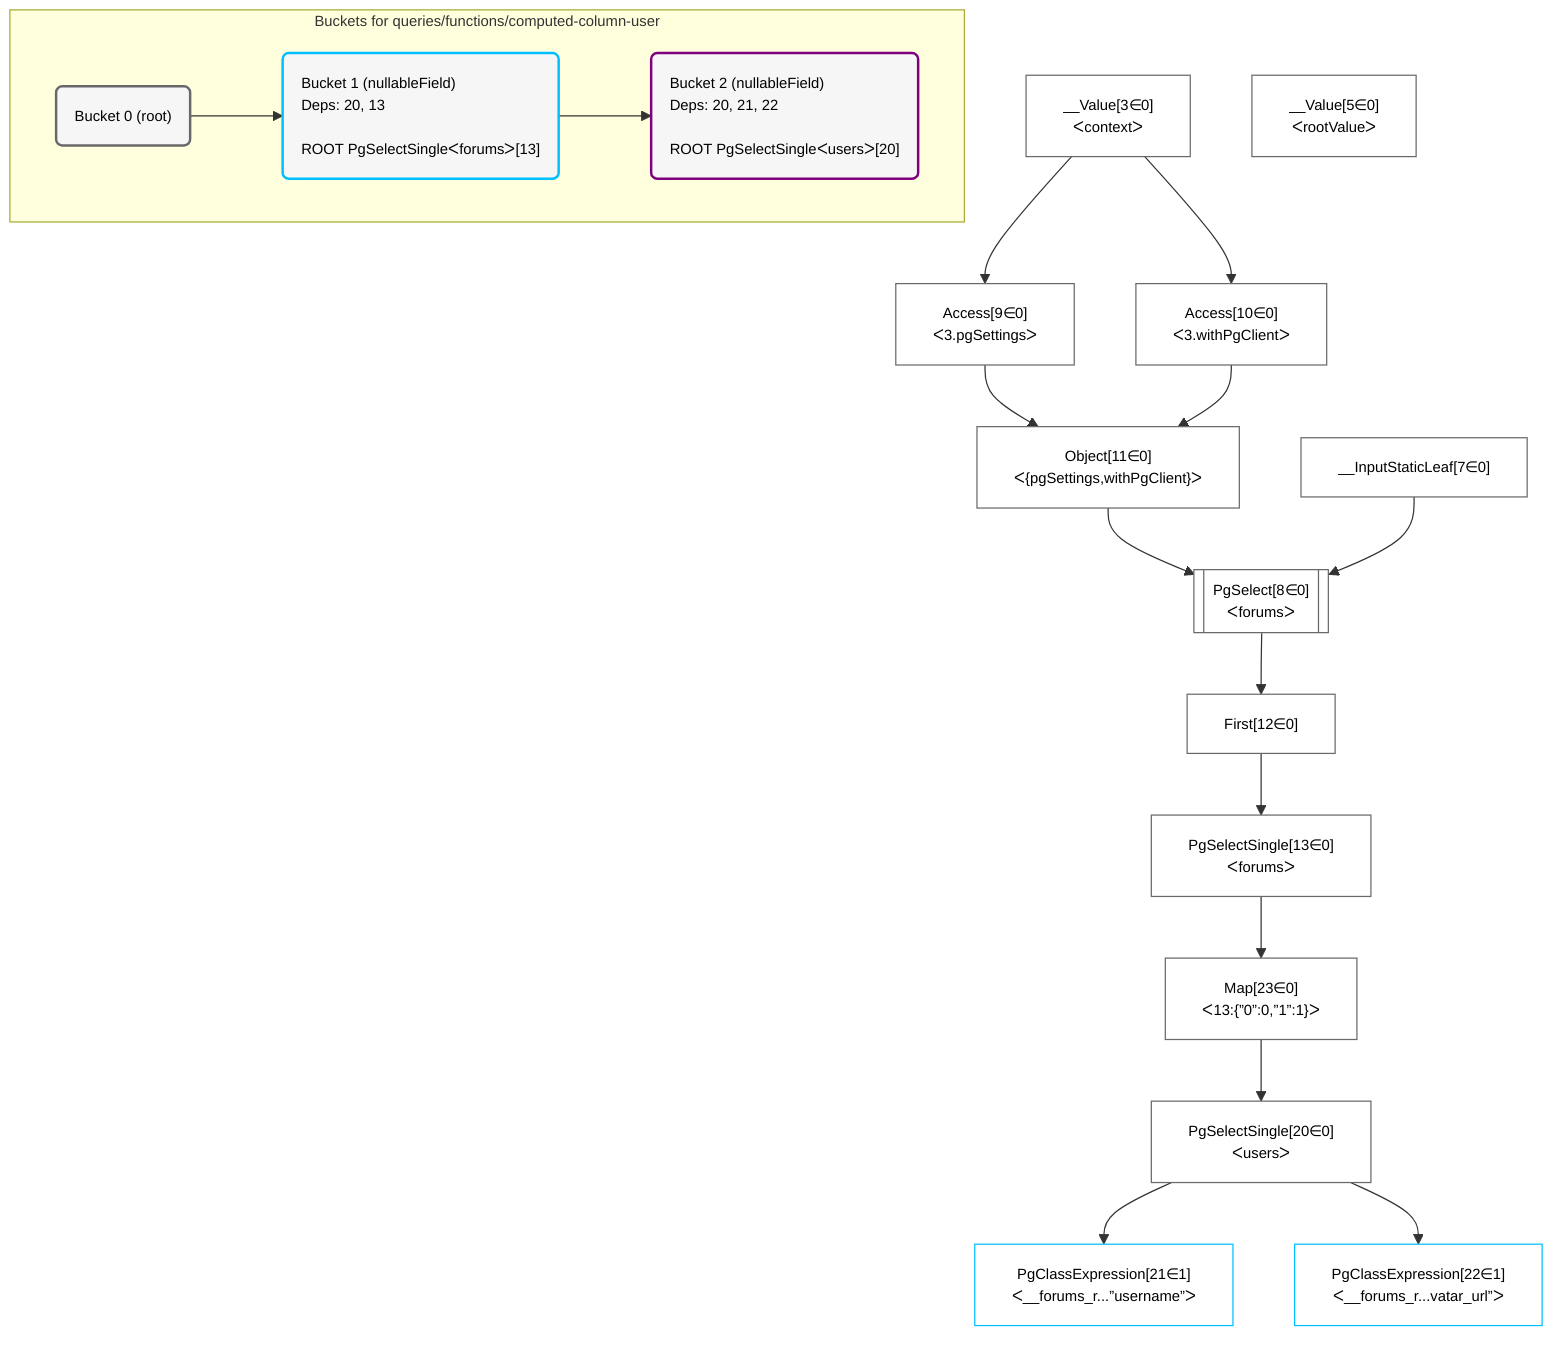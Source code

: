 %%{init: {'themeVariables': { 'fontSize': '12px'}}}%%
graph TD
    classDef path fill:#eee,stroke:#000,color:#000
    classDef plan fill:#fff,stroke-width:1px,color:#000
    classDef itemplan fill:#fff,stroke-width:2px,color:#000
    classDef sideeffectplan fill:#f00,stroke-width:2px,color:#000
    classDef bucket fill:#f6f6f6,color:#000,stroke-width:2px,text-align:left


    %% define steps
    __Value3["__Value[3∈0]<br />ᐸcontextᐳ"]:::plan
    __Value5["__Value[5∈0]<br />ᐸrootValueᐳ"]:::plan
    __InputStaticLeaf7["__InputStaticLeaf[7∈0]"]:::plan
    Access9["Access[9∈0]<br />ᐸ3.pgSettingsᐳ"]:::plan
    Access10["Access[10∈0]<br />ᐸ3.withPgClientᐳ"]:::plan
    Object11["Object[11∈0]<br />ᐸ{pgSettings,withPgClient}ᐳ"]:::plan
    PgSelect8[["PgSelect[8∈0]<br />ᐸforumsᐳ"]]:::plan
    First12["First[12∈0]"]:::plan
    PgSelectSingle13["PgSelectSingle[13∈0]<br />ᐸforumsᐳ"]:::plan
    Map23["Map[23∈0]<br />ᐸ13:{”0”:0,”1”:1}ᐳ"]:::plan
    PgSelectSingle20["PgSelectSingle[20∈0]<br />ᐸusersᐳ"]:::plan
    PgClassExpression21["PgClassExpression[21∈1]<br />ᐸ__forums_r...”username”ᐳ"]:::plan
    PgClassExpression22["PgClassExpression[22∈1]<br />ᐸ__forums_r...vatar_url”ᐳ"]:::plan

    %% plan dependencies
    __Value3 --> Access9
    __Value3 --> Access10
    Access9 & Access10 --> Object11
    Object11 & __InputStaticLeaf7 --> PgSelect8
    PgSelect8 --> First12
    First12 --> PgSelectSingle13
    PgSelectSingle13 --> Map23
    Map23 --> PgSelectSingle20
    PgSelectSingle20 --> PgClassExpression21
    PgSelectSingle20 --> PgClassExpression22

    subgraph "Buckets for queries/functions/computed-column-user"
    Bucket0("Bucket 0 (root)"):::bucket
    classDef bucket0 stroke:#696969
    class Bucket0,__Value3,__Value5,__InputStaticLeaf7,PgSelect8,Access9,Access10,Object11,First12,PgSelectSingle13,PgSelectSingle20,Map23 bucket0
    Bucket1("Bucket 1 (nullableField)<br />Deps: 20, 13<br /><br />ROOT PgSelectSingleᐸforumsᐳ[13]"):::bucket
    classDef bucket1 stroke:#00bfff
    class Bucket1,PgClassExpression21,PgClassExpression22 bucket1
    Bucket2("Bucket 2 (nullableField)<br />Deps: 20, 21, 22<br /><br />ROOT PgSelectSingleᐸusersᐳ[20]"):::bucket
    classDef bucket2 stroke:#7f007f
    class Bucket2 bucket2
    Bucket0 --> Bucket1
    Bucket1 --> Bucket2
    end